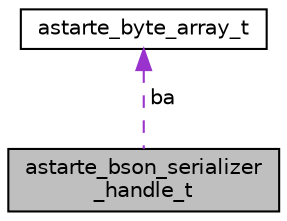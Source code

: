 digraph "astarte_bson_serializer_handle_t"
{
 // LATEX_PDF_SIZE
  edge [fontname="Helvetica",fontsize="10",labelfontname="Helvetica",labelfontsize="10"];
  node [fontname="Helvetica",fontsize="10",shape=record];
  Node1 [label="astarte_bson_serializer\l_handle_t",height=0.2,width=0.4,color="black", fillcolor="grey75", style="filled", fontcolor="black",tooltip=" "];
  Node2 -> Node1 [dir="back",color="darkorchid3",fontsize="10",style="dashed",label=" ba" ,fontname="Helvetica"];
  Node2 [label="astarte_byte_array_t",height=0.2,width=0.4,color="black", fillcolor="white", style="filled",URL="$structastarte__byte__array__t.html",tooltip=" "];
}
